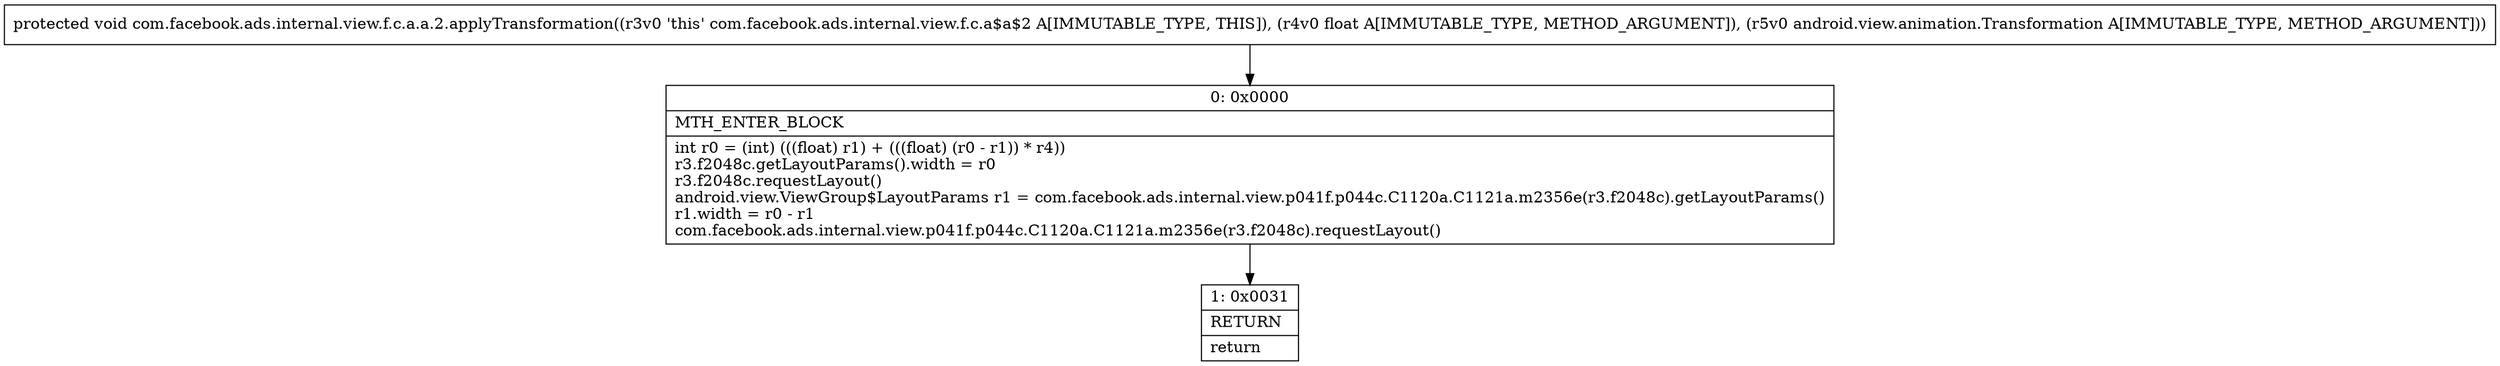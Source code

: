digraph "CFG forcom.facebook.ads.internal.view.f.c.a.a.2.applyTransformation(FLandroid\/view\/animation\/Transformation;)V" {
Node_0 [shape=record,label="{0\:\ 0x0000|MTH_ENTER_BLOCK\l|int r0 = (int) (((float) r1) + (((float) (r0 \- r1)) * r4))\lr3.f2048c.getLayoutParams().width = r0\lr3.f2048c.requestLayout()\landroid.view.ViewGroup$LayoutParams r1 = com.facebook.ads.internal.view.p041f.p044c.C1120a.C1121a.m2356e(r3.f2048c).getLayoutParams()\lr1.width = r0 \- r1\lcom.facebook.ads.internal.view.p041f.p044c.C1120a.C1121a.m2356e(r3.f2048c).requestLayout()\l}"];
Node_1 [shape=record,label="{1\:\ 0x0031|RETURN\l|return\l}"];
MethodNode[shape=record,label="{protected void com.facebook.ads.internal.view.f.c.a.a.2.applyTransformation((r3v0 'this' com.facebook.ads.internal.view.f.c.a$a$2 A[IMMUTABLE_TYPE, THIS]), (r4v0 float A[IMMUTABLE_TYPE, METHOD_ARGUMENT]), (r5v0 android.view.animation.Transformation A[IMMUTABLE_TYPE, METHOD_ARGUMENT])) }"];
MethodNode -> Node_0;
Node_0 -> Node_1;
}

